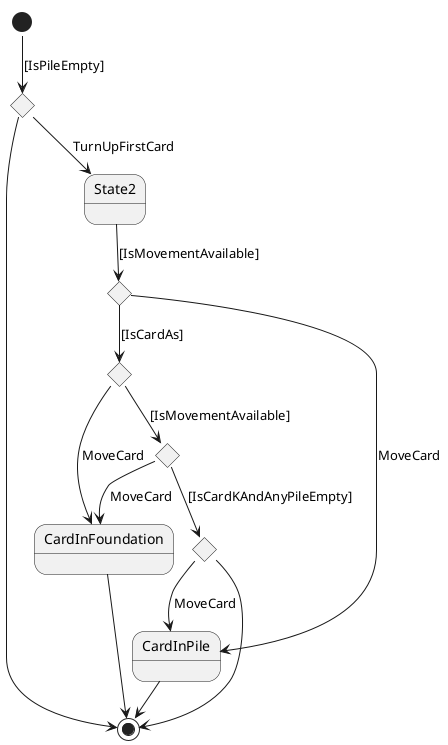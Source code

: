 @startuml Diagrama de estados
!pragma layout smetana
state State1 <<choice>>
state State2
state State3  <<choice>>
state CardInPile
state State5 <<choice>>
state State7 <<choice>>
state CardInFoundation
state State8 <<choice>>


[*] --> State1: [IsPileEmpty]
State1 --> State2: TurnUpFirstCard
State2 --> State3: [IsMovementAvailable]
State3 --> CardInPile: MoveCard
State3 --> State5: [IsCardAs]
State5 --> CardInFoundation: MoveCard
State5 --> State7: [IsMovementAvailable]
State7 --> CardInFoundation: MoveCard
State7 --> State8: [IsCardKAndAnyPileEmpty]
State1 --> [*]
State8 --> CardInPile: MoveCard
State8 --> [*]
CardInFoundation --> [*]
CardInPile --> [*]

' note right:"Si las condiciones son diamantes o estados"



